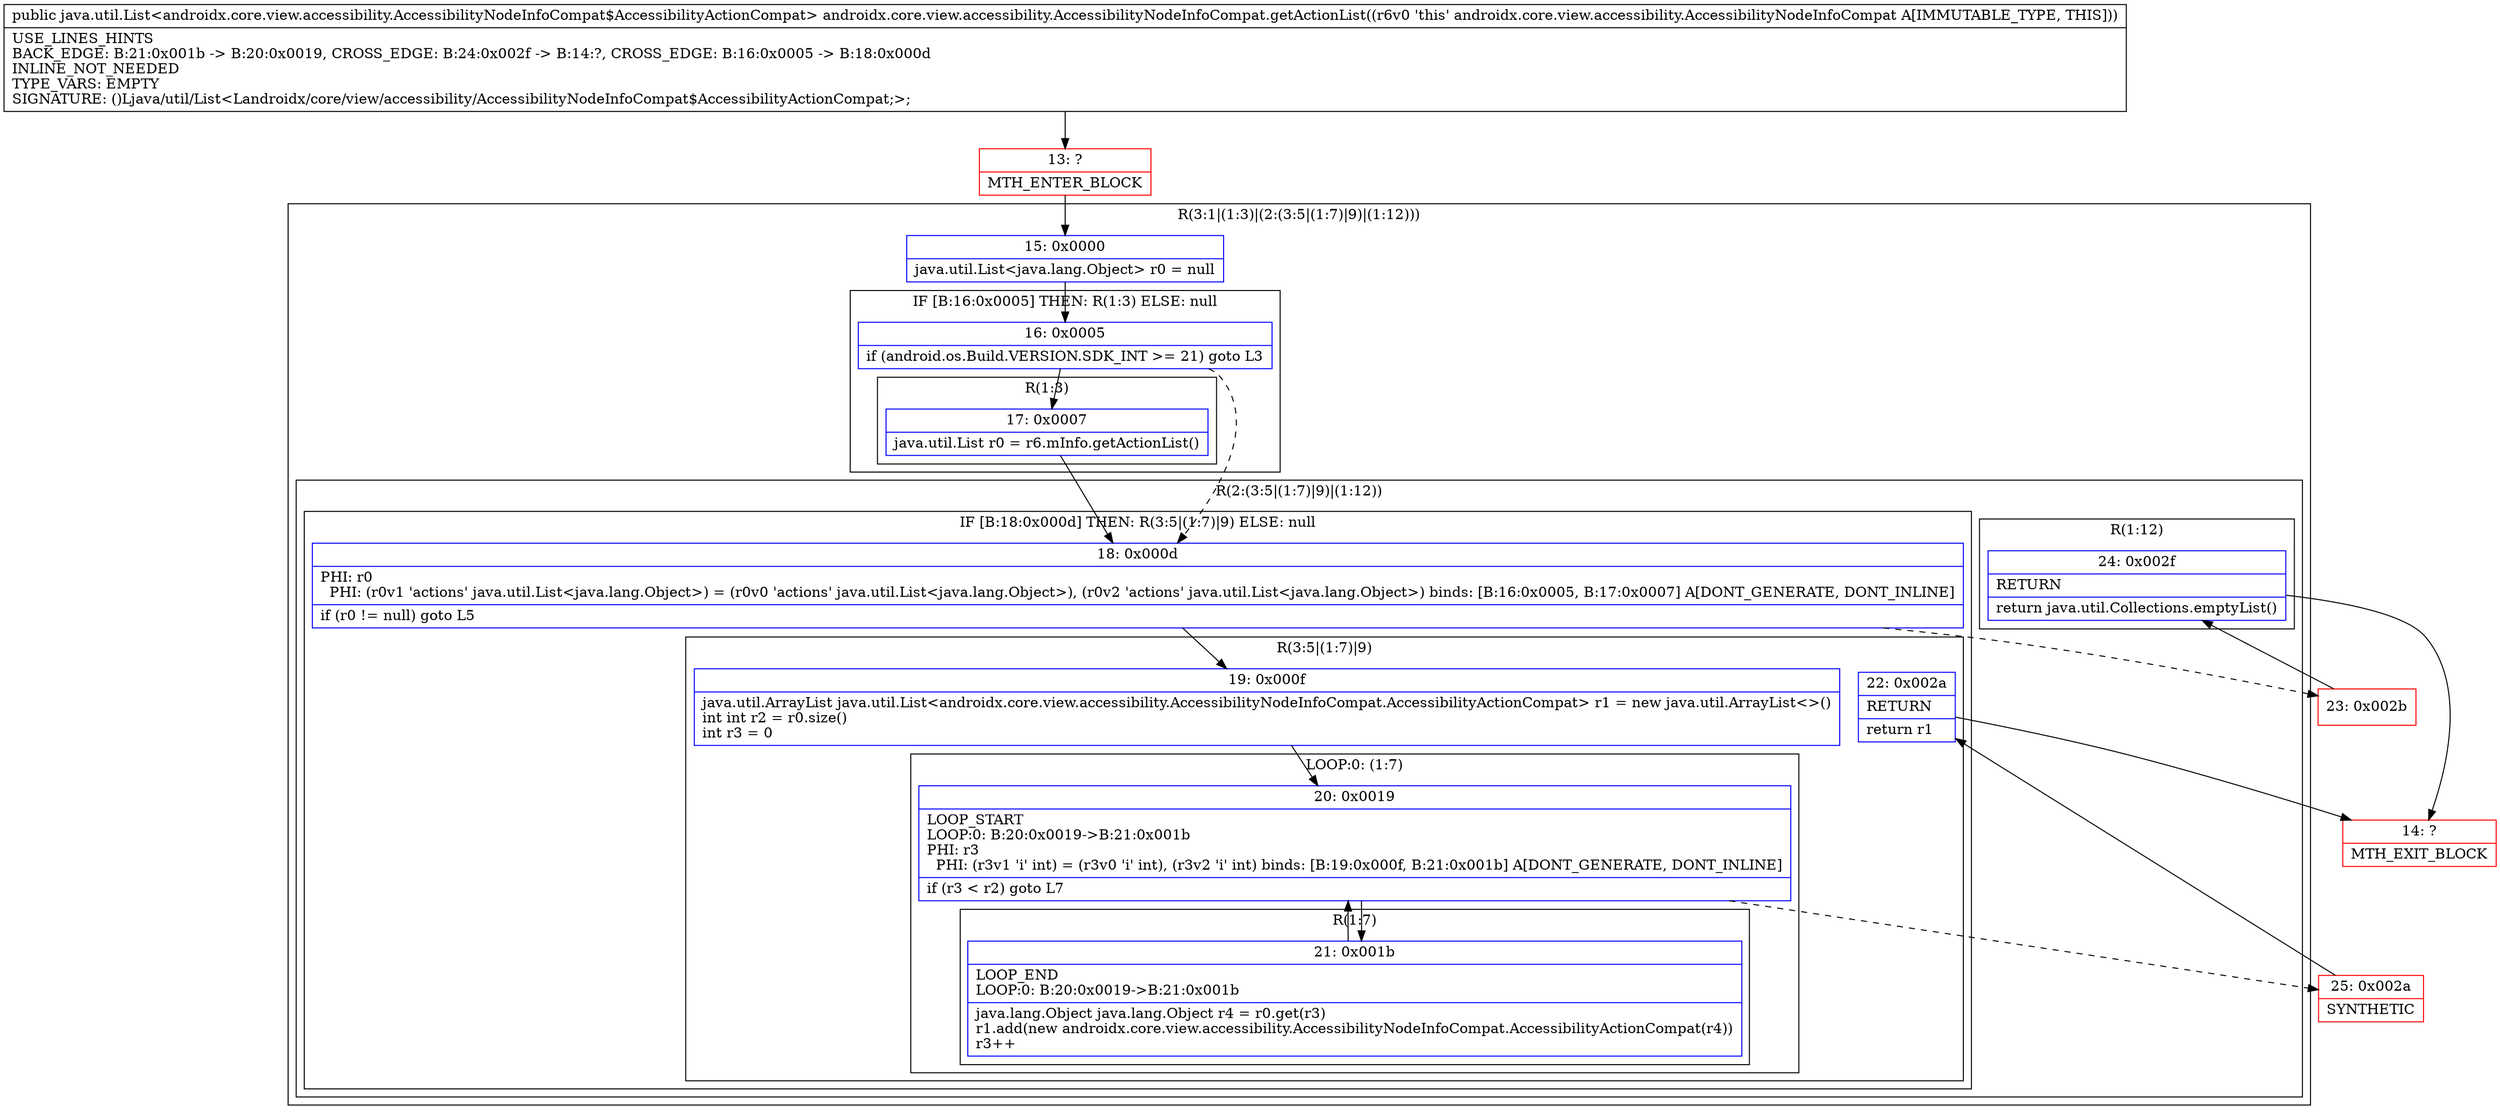 digraph "CFG forandroidx.core.view.accessibility.AccessibilityNodeInfoCompat.getActionList()Ljava\/util\/List;" {
subgraph cluster_Region_787504858 {
label = "R(3:1|(1:3)|(2:(3:5|(1:7)|9)|(1:12)))";
node [shape=record,color=blue];
Node_15 [shape=record,label="{15\:\ 0x0000|java.util.List\<java.lang.Object\> r0 = null\l}"];
subgraph cluster_IfRegion_2031288597 {
label = "IF [B:16:0x0005] THEN: R(1:3) ELSE: null";
node [shape=record,color=blue];
Node_16 [shape=record,label="{16\:\ 0x0005|if (android.os.Build.VERSION.SDK_INT \>= 21) goto L3\l}"];
subgraph cluster_Region_2137174790 {
label = "R(1:3)";
node [shape=record,color=blue];
Node_17 [shape=record,label="{17\:\ 0x0007|java.util.List r0 = r6.mInfo.getActionList()\l}"];
}
}
subgraph cluster_Region_1304172940 {
label = "R(2:(3:5|(1:7)|9)|(1:12))";
node [shape=record,color=blue];
subgraph cluster_IfRegion_521645975 {
label = "IF [B:18:0x000d] THEN: R(3:5|(1:7)|9) ELSE: null";
node [shape=record,color=blue];
Node_18 [shape=record,label="{18\:\ 0x000d|PHI: r0 \l  PHI: (r0v1 'actions' java.util.List\<java.lang.Object\>) = (r0v0 'actions' java.util.List\<java.lang.Object\>), (r0v2 'actions' java.util.List\<java.lang.Object\>) binds: [B:16:0x0005, B:17:0x0007] A[DONT_GENERATE, DONT_INLINE]\l|if (r0 != null) goto L5\l}"];
subgraph cluster_Region_563017739 {
label = "R(3:5|(1:7)|9)";
node [shape=record,color=blue];
Node_19 [shape=record,label="{19\:\ 0x000f|java.util.ArrayList java.util.List\<androidx.core.view.accessibility.AccessibilityNodeInfoCompat.AccessibilityActionCompat\> r1 = new java.util.ArrayList\<\>()\lint int r2 = r0.size()\lint r3 = 0\l}"];
subgraph cluster_LoopRegion_1731464287 {
label = "LOOP:0: (1:7)";
node [shape=record,color=blue];
Node_20 [shape=record,label="{20\:\ 0x0019|LOOP_START\lLOOP:0: B:20:0x0019\-\>B:21:0x001b\lPHI: r3 \l  PHI: (r3v1 'i' int) = (r3v0 'i' int), (r3v2 'i' int) binds: [B:19:0x000f, B:21:0x001b] A[DONT_GENERATE, DONT_INLINE]\l|if (r3 \< r2) goto L7\l}"];
subgraph cluster_Region_228877422 {
label = "R(1:7)";
node [shape=record,color=blue];
Node_21 [shape=record,label="{21\:\ 0x001b|LOOP_END\lLOOP:0: B:20:0x0019\-\>B:21:0x001b\l|java.lang.Object java.lang.Object r4 = r0.get(r3)\lr1.add(new androidx.core.view.accessibility.AccessibilityNodeInfoCompat.AccessibilityActionCompat(r4))\lr3++\l}"];
}
}
Node_22 [shape=record,label="{22\:\ 0x002a|RETURN\l|return r1\l}"];
}
}
subgraph cluster_Region_128979038 {
label = "R(1:12)";
node [shape=record,color=blue];
Node_24 [shape=record,label="{24\:\ 0x002f|RETURN\l|return java.util.Collections.emptyList()\l}"];
}
}
}
Node_13 [shape=record,color=red,label="{13\:\ ?|MTH_ENTER_BLOCK\l}"];
Node_25 [shape=record,color=red,label="{25\:\ 0x002a|SYNTHETIC\l}"];
Node_14 [shape=record,color=red,label="{14\:\ ?|MTH_EXIT_BLOCK\l}"];
Node_23 [shape=record,color=red,label="{23\:\ 0x002b}"];
MethodNode[shape=record,label="{public java.util.List\<androidx.core.view.accessibility.AccessibilityNodeInfoCompat$AccessibilityActionCompat\> androidx.core.view.accessibility.AccessibilityNodeInfoCompat.getActionList((r6v0 'this' androidx.core.view.accessibility.AccessibilityNodeInfoCompat A[IMMUTABLE_TYPE, THIS]))  | USE_LINES_HINTS\lBACK_EDGE: B:21:0x001b \-\> B:20:0x0019, CROSS_EDGE: B:24:0x002f \-\> B:14:?, CROSS_EDGE: B:16:0x0005 \-\> B:18:0x000d\lINLINE_NOT_NEEDED\lTYPE_VARS: EMPTY\lSIGNATURE: ()Ljava\/util\/List\<Landroidx\/core\/view\/accessibility\/AccessibilityNodeInfoCompat$AccessibilityActionCompat;\>;\l}"];
MethodNode -> Node_13;Node_15 -> Node_16;
Node_16 -> Node_17;
Node_16 -> Node_18[style=dashed];
Node_17 -> Node_18;
Node_18 -> Node_19;
Node_18 -> Node_23[style=dashed];
Node_19 -> Node_20;
Node_20 -> Node_21;
Node_20 -> Node_25[style=dashed];
Node_21 -> Node_20;
Node_22 -> Node_14;
Node_24 -> Node_14;
Node_13 -> Node_15;
Node_25 -> Node_22;
Node_23 -> Node_24;
}

